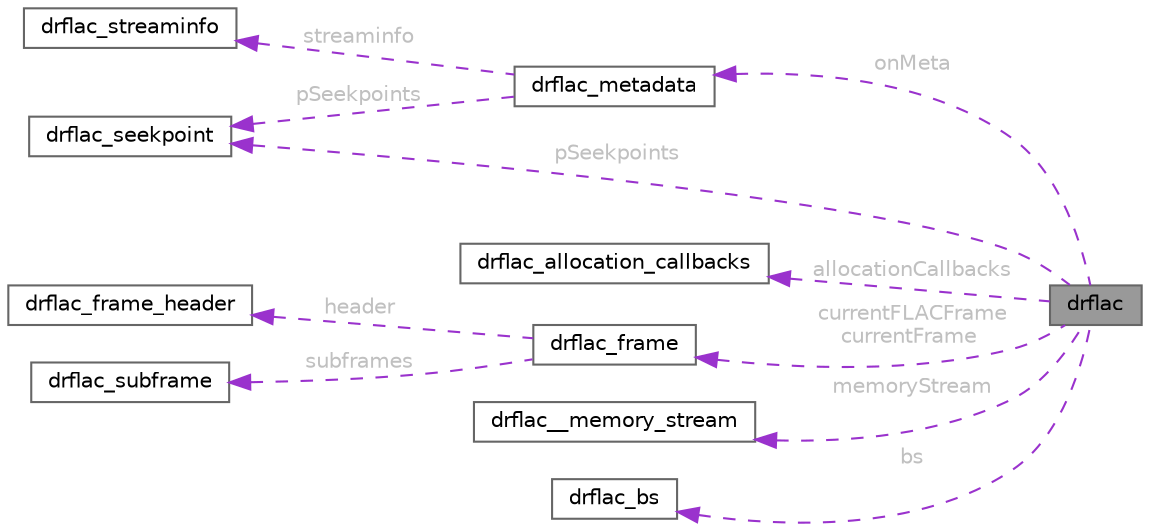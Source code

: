 digraph "drflac"
{
 // LATEX_PDF_SIZE
  bgcolor="transparent";
  edge [fontname=Helvetica,fontsize=10,labelfontname=Helvetica,labelfontsize=10];
  node [fontname=Helvetica,fontsize=10,shape=box,height=0.2,width=0.4];
  rankdir="LR";
  Node1 [id="Node000001",label="drflac",height=0.2,width=0.4,color="gray40", fillcolor="grey60", style="filled", fontcolor="black",tooltip=" "];
  Node2 -> Node1 [id="edge21_Node000001_Node000002",dir="back",color="darkorchid3",style="dashed",tooltip=" ",label=" onMeta",fontcolor="grey" ];
  Node2 [id="Node000002",label="drflac_metadata",height=0.2,width=0.4,color="gray40", fillcolor="white", style="filled",URL="$structdrflac__metadata.html",tooltip=" "];
  Node3 -> Node2 [id="edge22_Node000002_Node000003",dir="back",color="darkorchid3",style="dashed",tooltip=" ",label=" streaminfo",fontcolor="grey" ];
  Node3 [id="Node000003",label="drflac_streaminfo",height=0.2,width=0.4,color="gray40", fillcolor="white", style="filled",URL="$structdrflac__streaminfo.html",tooltip=" "];
  Node4 -> Node2 [id="edge23_Node000002_Node000004",dir="back",color="darkorchid3",style="dashed",tooltip=" ",label=" pSeekpoints",fontcolor="grey" ];
  Node4 [id="Node000004",label="drflac_seekpoint",height=0.2,width=0.4,color="gray40", fillcolor="white", style="filled",URL="$structdrflac__seekpoint.html",tooltip=" "];
  Node5 -> Node1 [id="edge24_Node000001_Node000005",dir="back",color="darkorchid3",style="dashed",tooltip=" ",label=" allocationCallbacks",fontcolor="grey" ];
  Node5 [id="Node000005",label="drflac_allocation_callbacks",height=0.2,width=0.4,color="gray40", fillcolor="white", style="filled",URL="$structdrflac__allocation__callbacks.html",tooltip=" "];
  Node6 -> Node1 [id="edge25_Node000001_Node000006",dir="back",color="darkorchid3",style="dashed",tooltip=" ",label=" currentFLACFrame\ncurrentFrame",fontcolor="grey" ];
  Node6 [id="Node000006",label="drflac_frame",height=0.2,width=0.4,color="gray40", fillcolor="white", style="filled",URL="$structdrflac__frame.html",tooltip=" "];
  Node7 -> Node6 [id="edge26_Node000006_Node000007",dir="back",color="darkorchid3",style="dashed",tooltip=" ",label=" header",fontcolor="grey" ];
  Node7 [id="Node000007",label="drflac_frame_header",height=0.2,width=0.4,color="gray40", fillcolor="white", style="filled",URL="$structdrflac__frame__header.html",tooltip=" "];
  Node8 -> Node6 [id="edge27_Node000006_Node000008",dir="back",color="darkorchid3",style="dashed",tooltip=" ",label=" subframes",fontcolor="grey" ];
  Node8 [id="Node000008",label="drflac_subframe",height=0.2,width=0.4,color="gray40", fillcolor="white", style="filled",URL="$structdrflac__subframe.html",tooltip=" "];
  Node9 -> Node1 [id="edge28_Node000001_Node000009",dir="back",color="darkorchid3",style="dashed",tooltip=" ",label=" memoryStream",fontcolor="grey" ];
  Node9 [id="Node000009",label="drflac__memory_stream",height=0.2,width=0.4,color="gray40", fillcolor="white", style="filled",URL="$structdrflac____memory__stream.html",tooltip=" "];
  Node4 -> Node1 [id="edge29_Node000001_Node000004",dir="back",color="darkorchid3",style="dashed",tooltip=" ",label=" pSeekpoints",fontcolor="grey" ];
  Node10 -> Node1 [id="edge30_Node000001_Node000010",dir="back",color="darkorchid3",style="dashed",tooltip=" ",label=" bs",fontcolor="grey" ];
  Node10 [id="Node000010",label="drflac_bs",height=0.2,width=0.4,color="gray40", fillcolor="white", style="filled",URL="$structdrflac__bs.html",tooltip=" "];
}
